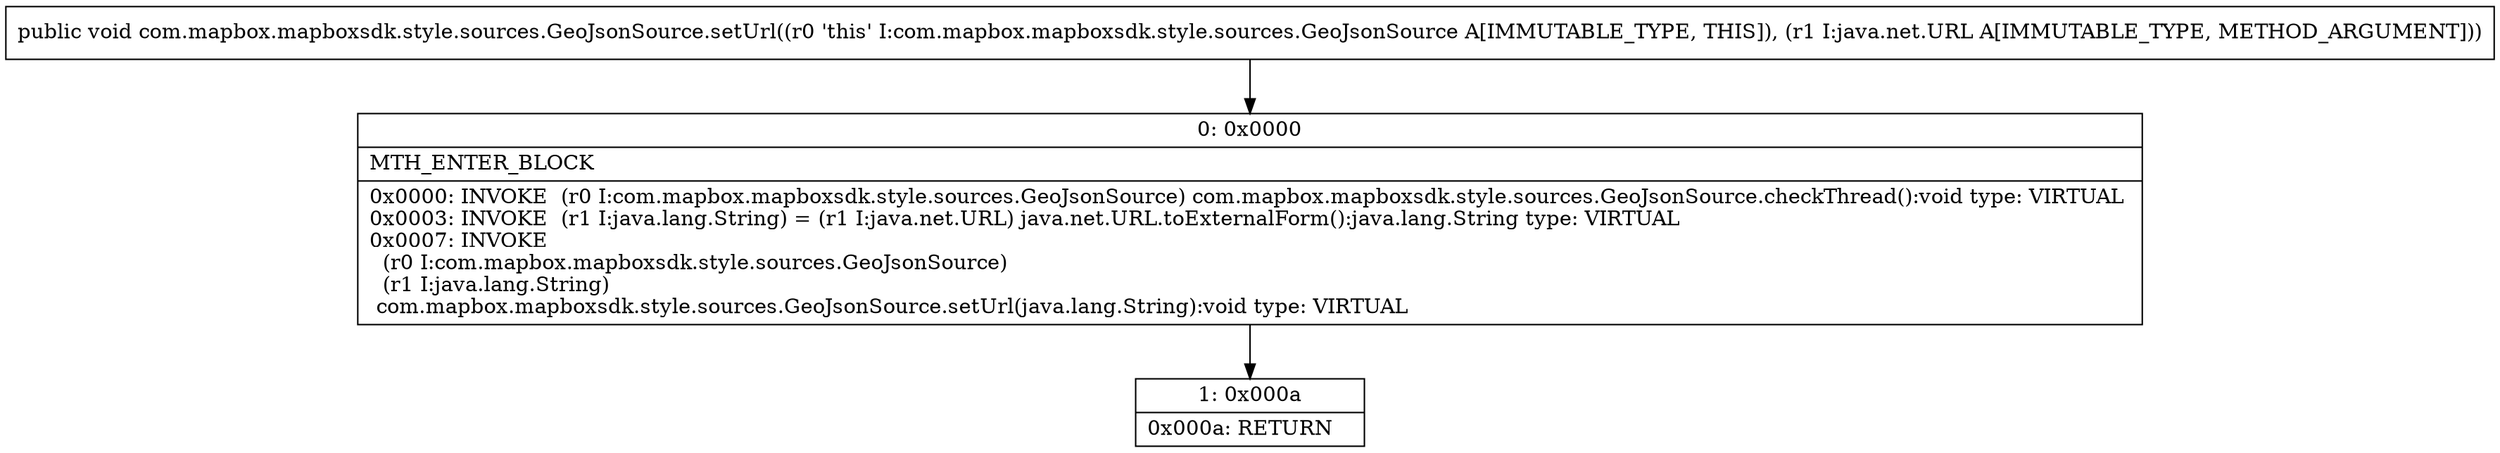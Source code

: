 digraph "CFG forcom.mapbox.mapboxsdk.style.sources.GeoJsonSource.setUrl(Ljava\/net\/URL;)V" {
Node_0 [shape=record,label="{0\:\ 0x0000|MTH_ENTER_BLOCK\l|0x0000: INVOKE  (r0 I:com.mapbox.mapboxsdk.style.sources.GeoJsonSource) com.mapbox.mapboxsdk.style.sources.GeoJsonSource.checkThread():void type: VIRTUAL \l0x0003: INVOKE  (r1 I:java.lang.String) = (r1 I:java.net.URL) java.net.URL.toExternalForm():java.lang.String type: VIRTUAL \l0x0007: INVOKE  \l  (r0 I:com.mapbox.mapboxsdk.style.sources.GeoJsonSource)\l  (r1 I:java.lang.String)\l com.mapbox.mapboxsdk.style.sources.GeoJsonSource.setUrl(java.lang.String):void type: VIRTUAL \l}"];
Node_1 [shape=record,label="{1\:\ 0x000a|0x000a: RETURN   \l}"];
MethodNode[shape=record,label="{public void com.mapbox.mapboxsdk.style.sources.GeoJsonSource.setUrl((r0 'this' I:com.mapbox.mapboxsdk.style.sources.GeoJsonSource A[IMMUTABLE_TYPE, THIS]), (r1 I:java.net.URL A[IMMUTABLE_TYPE, METHOD_ARGUMENT])) }"];
MethodNode -> Node_0;
Node_0 -> Node_1;
}

